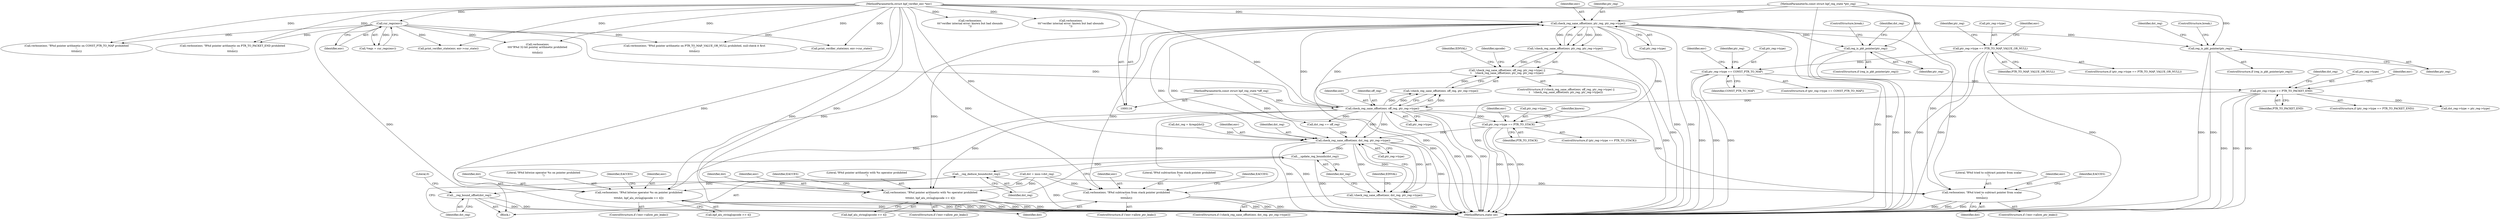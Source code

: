 digraph "0_linux_bb7f0f989ca7de1153bd128a40a71709e339fa03@pointer" {
"1000341" [label="(Call,check_reg_sane_offset(env, ptr_reg, ptr_reg->type))"];
"1000334" [label="(Call,check_reg_sane_offset(env, off_reg, ptr_reg->type))"];
"1000125" [label="(Call,cur_regs(env))"];
"1000117" [label="(MethodParameterIn,struct bpf_verifier_env *env)"];
"1000120" [label="(MethodParameterIn,const struct bpf_reg_state *off_reg)"];
"1000299" [label="(Call,ptr_reg->type == PTR_TO_PACKET_END)"];
"1000280" [label="(Call,ptr_reg->type == CONST_PTR_TO_MAP)"];
"1000261" [label="(Call,ptr_reg->type == PTR_TO_MAP_VALUE_OR_NULL)"];
"1000119" [label="(MethodParameterIn,const struct bpf_reg_state *ptr_reg)"];
"1000340" [label="(Call,!check_reg_sane_offset(env, ptr_reg, ptr_reg->type))"];
"1000332" [label="(Call,!check_reg_sane_offset(env, off_reg, ptr_reg->type) ||\n\t    !check_reg_sane_offset(env, ptr_reg, ptr_reg->type))"];
"1000510" [label="(Call,reg_is_pkt_pointer(ptr_reg))"];
"1000538" [label="(Call,verbose(env, \"R%d tried to subtract pointer from scalar\n\",\n\t\t\t\t\tdst))"];
"1000546" [label="(Call,ptr_reg->type == PTR_TO_STACK)"];
"1000780" [label="(Call,check_reg_sane_offset(env, dst_reg, ptr_reg->type))"];
"1000779" [label="(Call,!check_reg_sane_offset(env, dst_reg, ptr_reg->type))"];
"1000789" [label="(Call,__update_reg_bounds(dst_reg))"];
"1000791" [label="(Call,__reg_deduce_bounds(dst_reg))"];
"1000793" [label="(Call,__reg_bound_offset(dst_reg))"];
"1000557" [label="(Call,verbose(env, \"R%d subtraction from stack pointer prohibited\n\",\n\t\t\t\t\tdst))"];
"1000719" [label="(Call,reg_is_pkt_pointer(ptr_reg))"];
"1000748" [label="(Call,verbose(env, \"R%d bitwise operator %s on pointer prohibited\n\",\n\t\t\t\tdst, bpf_alu_string[opcode >> 4]))"];
"1000766" [label="(Call,verbose(env, \"R%d pointer arithmetic with %s operator prohibited\n\",\n\t\t\t\tdst, bpf_alu_string[opcode >> 4]))"];
"1000120" [label="(MethodParameterIn,const struct bpf_reg_state *off_reg)"];
"1000351" [label="(Identifier,opcode)"];
"1000550" [label="(Identifier,PTR_TO_STACK)"];
"1000718" [label="(ControlStructure,if (reg_is_pkt_pointer(ptr_reg)))"];
"1000782" [label="(Identifier,dst_reg)"];
"1000780" [label="(Call,check_reg_sane_offset(env, dst_reg, ptr_reg->type))"];
"1000300" [label="(Call,ptr_reg->type)"];
"1000210" [label="(Call,print_verifier_state(env, env->cur_state))"];
"1000541" [label="(Identifier,dst)"];
"1000783" [label="(Call,ptr_reg->type)"];
"1000566" [label="(Identifier,known)"];
"1000272" [label="(Call,verbose(env, \"R%d pointer arithmetic on PTR_TO_MAP_VALUE_OR_NULL prohibited, null-check it first\n\",\n\t\t\t\tdst))"];
"1000262" [label="(Call,ptr_reg->type)"];
"1000335" [label="(Identifier,env)"];
"1000336" [label="(Identifier,off_reg)"];
"1000260" [label="(ControlStructure,if (ptr_reg->type == PTR_TO_MAP_VALUE_OR_NULL))"];
"1000341" [label="(Call,check_reg_sane_offset(env, ptr_reg, ptr_reg->type))"];
"1000794" [label="(Identifier,dst_reg)"];
"1000301" [label="(Identifier,ptr_reg)"];
"1000778" [label="(ControlStructure,if (!check_reg_sane_offset(env, dst_reg, ptr_reg->type)))"];
"1000545" [label="(ControlStructure,if (ptr_reg->type == PTR_TO_STACK))"];
"1000538" [label="(Call,verbose(env, \"R%d tried to subtract pointer from scalar\n\",\n\t\t\t\t\tdst))"];
"1000215" [label="(Call,verbose(env,\n\t\t\t\"verifier internal error: known but bad sbounds\n\"))"];
"1000117" [label="(MethodParameterIn,struct bpf_verifier_env *env)"];
"1000281" [label="(Call,ptr_reg->type)"];
"1000790" [label="(Identifier,dst_reg)"];
"1000743" [label="(ControlStructure,if (!env->allow_ptr_leaks))"];
"1000234" [label="(Call,verbose(env,\n\t\t\t\"verifier internal error: known but bad ubounds\n\"))"];
"1000791" [label="(Call,__reg_deduce_bounds(dst_reg))"];
"1000261" [label="(Call,ptr_reg->type == PTR_TO_MAP_VALUE_OR_NULL)"];
"1000349" [label="(Identifier,EINVAL)"];
"1000751" [label="(Identifier,dst)"];
"1000555" [label="(Identifier,env)"];
"1000766" [label="(Call,verbose(env, \"R%d pointer arithmetic with %s operator prohibited\n\",\n\t\t\t\tdst, bpf_alu_string[opcode >> 4]))"];
"1000552" [label="(ControlStructure,if (!env->allow_ptr_leaks))"];
"1000563" [label="(Identifier,EACCES)"];
"1000342" [label="(Identifier,env)"];
"1000529" [label="(Call,dst_reg == off_reg)"];
"1000270" [label="(Identifier,env)"];
"1000544" [label="(Identifier,EACCES)"];
"1000284" [label="(Identifier,CONST_PTR_TO_MAP)"];
"1000724" [label="(Identifier,dst_reg)"];
"1000526" [label="(ControlStructure,break;)"];
"1000331" [label="(ControlStructure,if (!check_reg_sane_offset(env, off_reg, ptr_reg->type) ||\n\t    !check_reg_sane_offset(env, ptr_reg, ptr_reg->type)))"];
"1000777" [label="(Identifier,EACCES)"];
"1000337" [label="(Call,ptr_reg->type)"];
"1000546" [label="(Call,ptr_reg->type == PTR_TO_STACK)"];
"1000719" [label="(Call,reg_is_pkt_pointer(ptr_reg))"];
"1000511" [label="(Identifier,ptr_reg)"];
"1000299" [label="(Call,ptr_reg->type == PTR_TO_PACKET_END)"];
"1000720" [label="(Identifier,ptr_reg)"];
"1000748" [label="(Call,verbose(env, \"R%d bitwise operator %s on pointer prohibited\n\",\n\t\t\t\tdst, bpf_alu_string[opcode >> 4]))"];
"1000515" [label="(Identifier,dst_reg)"];
"1000768" [label="(Literal,\"R%d pointer arithmetic with %s operator prohibited\n\")"];
"1000280" [label="(Call,ptr_reg->type == CONST_PTR_TO_MAP)"];
"1000558" [label="(Identifier,env)"];
"1000196" [label="(Call,dst_reg = &regs[dst])"];
"1000559" [label="(Literal,\"R%d subtraction from stack pointer prohibited\n\")"];
"1000334" [label="(Call,check_reg_sane_offset(env, off_reg, ptr_reg->type))"];
"1000739" [label="(ControlStructure,break;)"];
"1000265" [label="(Identifier,PTR_TO_MAP_VALUE_OR_NULL)"];
"1000289" [label="(Identifier,env)"];
"1000126" [label="(Identifier,env)"];
"1000303" [label="(Identifier,PTR_TO_PACKET_END)"];
"1000752" [label="(Call,bpf_alu_string[opcode >> 4])"];
"1000750" [label="(Literal,\"R%d bitwise operator %s on pointer prohibited\n\")"];
"1000779" [label="(Call,!check_reg_sane_offset(env, dst_reg, ptr_reg->type))"];
"1000509" [label="(ControlStructure,if (reg_is_pkt_pointer(ptr_reg)))"];
"1000229" [label="(Call,print_verifier_state(env, env->cur_state))"];
"1000340" [label="(Call,!check_reg_sane_offset(env, ptr_reg, ptr_reg->type))"];
"1000332" [label="(Call,!check_reg_sane_offset(env, off_reg, ptr_reg->type) ||\n\t    !check_reg_sane_offset(env, ptr_reg, ptr_reg->type))"];
"1000510" [label="(Call,reg_is_pkt_pointer(ptr_reg))"];
"1000557" [label="(Call,verbose(env, \"R%d subtraction from stack pointer prohibited\n\",\n\t\t\t\t\tdst))"];
"1000343" [label="(Identifier,ptr_reg)"];
"1000761" [label="(ControlStructure,if (!env->allow_ptr_leaks))"];
"1000533" [label="(ControlStructure,if (!env->allow_ptr_leaks))"];
"1000789" [label="(Call,__update_reg_bounds(dst_reg))"];
"1000793" [label="(Call,__reg_bound_offset(dst_reg))"];
"1000123" [label="(Call,*regs = cur_regs(env))"];
"1000540" [label="(Literal,\"R%d tried to subtract pointer from scalar\n\")"];
"1000792" [label="(Identifier,dst_reg)"];
"1000298" [label="(ControlStructure,if (ptr_reg->type == PTR_TO_PACKET_END))"];
"1000279" [label="(ControlStructure,if (ptr_reg->type == CONST_PTR_TO_MAP))"];
"1000788" [label="(Identifier,EINVAL)"];
"1000759" [label="(Identifier,EACCES)"];
"1000769" [label="(Identifier,dst)"];
"1000770" [label="(Call,bpf_alu_string[opcode >> 4])"];
"1000539" [label="(Identifier,env)"];
"1000308" [label="(Identifier,env)"];
"1000121" [label="(Block,)"];
"1000253" [label="(Call,verbose(env,\n\t\t\t\t\"R%d 32-bit pointer arithmetic prohibited\n\",\n\t\t\t\tdst))"];
"1000291" [label="(Call,verbose(env, \"R%d pointer arithmetic on CONST_PTR_TO_MAP prohibited\n\",\n\t\t\t\tdst))"];
"1000317" [label="(Call,dst_reg->type = ptr_reg->type)"];
"1000796" [label="(Literal,0)"];
"1000119" [label="(MethodParameterIn,const struct bpf_reg_state *ptr_reg)"];
"1000282" [label="(Identifier,ptr_reg)"];
"1000125" [label="(Call,cur_regs(env))"];
"1000767" [label="(Identifier,env)"];
"1000310" [label="(Call,verbose(env, \"R%d pointer arithmetic on PTR_TO_PACKET_END prohibited\n\",\n\t\t\t\tdst))"];
"1000797" [label="(MethodReturn,static int)"];
"1000191" [label="(Call,dst = insn->dst_reg)"];
"1000560" [label="(Identifier,dst)"];
"1000547" [label="(Call,ptr_reg->type)"];
"1000319" [label="(Identifier,dst_reg)"];
"1000749" [label="(Identifier,env)"];
"1000333" [label="(Call,!check_reg_sane_offset(env, off_reg, ptr_reg->type))"];
"1000344" [label="(Call,ptr_reg->type)"];
"1000781" [label="(Identifier,env)"];
"1000341" -> "1000340"  [label="AST: "];
"1000341" -> "1000344"  [label="CFG: "];
"1000342" -> "1000341"  [label="AST: "];
"1000343" -> "1000341"  [label="AST: "];
"1000344" -> "1000341"  [label="AST: "];
"1000340" -> "1000341"  [label="CFG: "];
"1000341" -> "1000797"  [label="DDG: "];
"1000341" -> "1000797"  [label="DDG: "];
"1000341" -> "1000797"  [label="DDG: "];
"1000341" -> "1000340"  [label="DDG: "];
"1000341" -> "1000340"  [label="DDG: "];
"1000341" -> "1000340"  [label="DDG: "];
"1000334" -> "1000341"  [label="DDG: "];
"1000334" -> "1000341"  [label="DDG: "];
"1000117" -> "1000341"  [label="DDG: "];
"1000119" -> "1000341"  [label="DDG: "];
"1000341" -> "1000510"  [label="DDG: "];
"1000341" -> "1000538"  [label="DDG: "];
"1000341" -> "1000546"  [label="DDG: "];
"1000341" -> "1000557"  [label="DDG: "];
"1000341" -> "1000719"  [label="DDG: "];
"1000341" -> "1000748"  [label="DDG: "];
"1000341" -> "1000766"  [label="DDG: "];
"1000341" -> "1000780"  [label="DDG: "];
"1000341" -> "1000780"  [label="DDG: "];
"1000334" -> "1000333"  [label="AST: "];
"1000334" -> "1000337"  [label="CFG: "];
"1000335" -> "1000334"  [label="AST: "];
"1000336" -> "1000334"  [label="AST: "];
"1000337" -> "1000334"  [label="AST: "];
"1000333" -> "1000334"  [label="CFG: "];
"1000334" -> "1000797"  [label="DDG: "];
"1000334" -> "1000797"  [label="DDG: "];
"1000334" -> "1000797"  [label="DDG: "];
"1000334" -> "1000333"  [label="DDG: "];
"1000334" -> "1000333"  [label="DDG: "];
"1000334" -> "1000333"  [label="DDG: "];
"1000125" -> "1000334"  [label="DDG: "];
"1000117" -> "1000334"  [label="DDG: "];
"1000120" -> "1000334"  [label="DDG: "];
"1000299" -> "1000334"  [label="DDG: "];
"1000334" -> "1000529"  [label="DDG: "];
"1000334" -> "1000538"  [label="DDG: "];
"1000334" -> "1000546"  [label="DDG: "];
"1000334" -> "1000557"  [label="DDG: "];
"1000334" -> "1000748"  [label="DDG: "];
"1000334" -> "1000766"  [label="DDG: "];
"1000334" -> "1000780"  [label="DDG: "];
"1000334" -> "1000780"  [label="DDG: "];
"1000125" -> "1000123"  [label="AST: "];
"1000125" -> "1000126"  [label="CFG: "];
"1000126" -> "1000125"  [label="AST: "];
"1000123" -> "1000125"  [label="CFG: "];
"1000125" -> "1000797"  [label="DDG: "];
"1000125" -> "1000123"  [label="DDG: "];
"1000117" -> "1000125"  [label="DDG: "];
"1000125" -> "1000210"  [label="DDG: "];
"1000125" -> "1000229"  [label="DDG: "];
"1000125" -> "1000253"  [label="DDG: "];
"1000125" -> "1000272"  [label="DDG: "];
"1000125" -> "1000291"  [label="DDG: "];
"1000125" -> "1000310"  [label="DDG: "];
"1000117" -> "1000116"  [label="AST: "];
"1000117" -> "1000797"  [label="DDG: "];
"1000117" -> "1000210"  [label="DDG: "];
"1000117" -> "1000215"  [label="DDG: "];
"1000117" -> "1000229"  [label="DDG: "];
"1000117" -> "1000234"  [label="DDG: "];
"1000117" -> "1000253"  [label="DDG: "];
"1000117" -> "1000272"  [label="DDG: "];
"1000117" -> "1000291"  [label="DDG: "];
"1000117" -> "1000310"  [label="DDG: "];
"1000117" -> "1000538"  [label="DDG: "];
"1000117" -> "1000557"  [label="DDG: "];
"1000117" -> "1000748"  [label="DDG: "];
"1000117" -> "1000766"  [label="DDG: "];
"1000117" -> "1000780"  [label="DDG: "];
"1000120" -> "1000116"  [label="AST: "];
"1000120" -> "1000797"  [label="DDG: "];
"1000120" -> "1000529"  [label="DDG: "];
"1000299" -> "1000298"  [label="AST: "];
"1000299" -> "1000303"  [label="CFG: "];
"1000300" -> "1000299"  [label="AST: "];
"1000303" -> "1000299"  [label="AST: "];
"1000308" -> "1000299"  [label="CFG: "];
"1000319" -> "1000299"  [label="CFG: "];
"1000299" -> "1000797"  [label="DDG: "];
"1000299" -> "1000797"  [label="DDG: "];
"1000299" -> "1000797"  [label="DDG: "];
"1000280" -> "1000299"  [label="DDG: "];
"1000299" -> "1000317"  [label="DDG: "];
"1000280" -> "1000279"  [label="AST: "];
"1000280" -> "1000284"  [label="CFG: "];
"1000281" -> "1000280"  [label="AST: "];
"1000284" -> "1000280"  [label="AST: "];
"1000289" -> "1000280"  [label="CFG: "];
"1000301" -> "1000280"  [label="CFG: "];
"1000280" -> "1000797"  [label="DDG: "];
"1000280" -> "1000797"  [label="DDG: "];
"1000280" -> "1000797"  [label="DDG: "];
"1000261" -> "1000280"  [label="DDG: "];
"1000261" -> "1000260"  [label="AST: "];
"1000261" -> "1000265"  [label="CFG: "];
"1000262" -> "1000261"  [label="AST: "];
"1000265" -> "1000261"  [label="AST: "];
"1000270" -> "1000261"  [label="CFG: "];
"1000282" -> "1000261"  [label="CFG: "];
"1000261" -> "1000797"  [label="DDG: "];
"1000261" -> "1000797"  [label="DDG: "];
"1000261" -> "1000797"  [label="DDG: "];
"1000119" -> "1000116"  [label="AST: "];
"1000119" -> "1000797"  [label="DDG: "];
"1000119" -> "1000510"  [label="DDG: "];
"1000119" -> "1000719"  [label="DDG: "];
"1000340" -> "1000332"  [label="AST: "];
"1000332" -> "1000340"  [label="CFG: "];
"1000340" -> "1000797"  [label="DDG: "];
"1000340" -> "1000332"  [label="DDG: "];
"1000332" -> "1000331"  [label="AST: "];
"1000332" -> "1000333"  [label="CFG: "];
"1000333" -> "1000332"  [label="AST: "];
"1000349" -> "1000332"  [label="CFG: "];
"1000351" -> "1000332"  [label="CFG: "];
"1000332" -> "1000797"  [label="DDG: "];
"1000332" -> "1000797"  [label="DDG: "];
"1000332" -> "1000797"  [label="DDG: "];
"1000333" -> "1000332"  [label="DDG: "];
"1000510" -> "1000509"  [label="AST: "];
"1000510" -> "1000511"  [label="CFG: "];
"1000511" -> "1000510"  [label="AST: "];
"1000515" -> "1000510"  [label="CFG: "];
"1000526" -> "1000510"  [label="CFG: "];
"1000510" -> "1000797"  [label="DDG: "];
"1000510" -> "1000797"  [label="DDG: "];
"1000538" -> "1000533"  [label="AST: "];
"1000538" -> "1000541"  [label="CFG: "];
"1000539" -> "1000538"  [label="AST: "];
"1000540" -> "1000538"  [label="AST: "];
"1000541" -> "1000538"  [label="AST: "];
"1000544" -> "1000538"  [label="CFG: "];
"1000538" -> "1000797"  [label="DDG: "];
"1000538" -> "1000797"  [label="DDG: "];
"1000538" -> "1000797"  [label="DDG: "];
"1000191" -> "1000538"  [label="DDG: "];
"1000546" -> "1000545"  [label="AST: "];
"1000546" -> "1000550"  [label="CFG: "];
"1000547" -> "1000546"  [label="AST: "];
"1000550" -> "1000546"  [label="AST: "];
"1000555" -> "1000546"  [label="CFG: "];
"1000566" -> "1000546"  [label="CFG: "];
"1000546" -> "1000797"  [label="DDG: "];
"1000546" -> "1000797"  [label="DDG: "];
"1000546" -> "1000797"  [label="DDG: "];
"1000546" -> "1000780"  [label="DDG: "];
"1000780" -> "1000779"  [label="AST: "];
"1000780" -> "1000783"  [label="CFG: "];
"1000781" -> "1000780"  [label="AST: "];
"1000782" -> "1000780"  [label="AST: "];
"1000783" -> "1000780"  [label="AST: "];
"1000779" -> "1000780"  [label="CFG: "];
"1000780" -> "1000797"  [label="DDG: "];
"1000780" -> "1000797"  [label="DDG: "];
"1000780" -> "1000797"  [label="DDG: "];
"1000780" -> "1000779"  [label="DDG: "];
"1000780" -> "1000779"  [label="DDG: "];
"1000780" -> "1000779"  [label="DDG: "];
"1000529" -> "1000780"  [label="DDG: "];
"1000196" -> "1000780"  [label="DDG: "];
"1000780" -> "1000789"  [label="DDG: "];
"1000779" -> "1000778"  [label="AST: "];
"1000788" -> "1000779"  [label="CFG: "];
"1000790" -> "1000779"  [label="CFG: "];
"1000779" -> "1000797"  [label="DDG: "];
"1000779" -> "1000797"  [label="DDG: "];
"1000789" -> "1000121"  [label="AST: "];
"1000789" -> "1000790"  [label="CFG: "];
"1000790" -> "1000789"  [label="AST: "];
"1000792" -> "1000789"  [label="CFG: "];
"1000789" -> "1000797"  [label="DDG: "];
"1000789" -> "1000791"  [label="DDG: "];
"1000791" -> "1000121"  [label="AST: "];
"1000791" -> "1000792"  [label="CFG: "];
"1000792" -> "1000791"  [label="AST: "];
"1000794" -> "1000791"  [label="CFG: "];
"1000791" -> "1000797"  [label="DDG: "];
"1000791" -> "1000793"  [label="DDG: "];
"1000793" -> "1000121"  [label="AST: "];
"1000793" -> "1000794"  [label="CFG: "];
"1000794" -> "1000793"  [label="AST: "];
"1000796" -> "1000793"  [label="CFG: "];
"1000793" -> "1000797"  [label="DDG: "];
"1000793" -> "1000797"  [label="DDG: "];
"1000557" -> "1000552"  [label="AST: "];
"1000557" -> "1000560"  [label="CFG: "];
"1000558" -> "1000557"  [label="AST: "];
"1000559" -> "1000557"  [label="AST: "];
"1000560" -> "1000557"  [label="AST: "];
"1000563" -> "1000557"  [label="CFG: "];
"1000557" -> "1000797"  [label="DDG: "];
"1000557" -> "1000797"  [label="DDG: "];
"1000557" -> "1000797"  [label="DDG: "];
"1000191" -> "1000557"  [label="DDG: "];
"1000719" -> "1000718"  [label="AST: "];
"1000719" -> "1000720"  [label="CFG: "];
"1000720" -> "1000719"  [label="AST: "];
"1000724" -> "1000719"  [label="CFG: "];
"1000739" -> "1000719"  [label="CFG: "];
"1000719" -> "1000797"  [label="DDG: "];
"1000719" -> "1000797"  [label="DDG: "];
"1000748" -> "1000743"  [label="AST: "];
"1000748" -> "1000752"  [label="CFG: "];
"1000749" -> "1000748"  [label="AST: "];
"1000750" -> "1000748"  [label="AST: "];
"1000751" -> "1000748"  [label="AST: "];
"1000752" -> "1000748"  [label="AST: "];
"1000759" -> "1000748"  [label="CFG: "];
"1000748" -> "1000797"  [label="DDG: "];
"1000748" -> "1000797"  [label="DDG: "];
"1000748" -> "1000797"  [label="DDG: "];
"1000748" -> "1000797"  [label="DDG: "];
"1000191" -> "1000748"  [label="DDG: "];
"1000766" -> "1000761"  [label="AST: "];
"1000766" -> "1000770"  [label="CFG: "];
"1000767" -> "1000766"  [label="AST: "];
"1000768" -> "1000766"  [label="AST: "];
"1000769" -> "1000766"  [label="AST: "];
"1000770" -> "1000766"  [label="AST: "];
"1000777" -> "1000766"  [label="CFG: "];
"1000766" -> "1000797"  [label="DDG: "];
"1000766" -> "1000797"  [label="DDG: "];
"1000766" -> "1000797"  [label="DDG: "];
"1000766" -> "1000797"  [label="DDG: "];
"1000191" -> "1000766"  [label="DDG: "];
}
